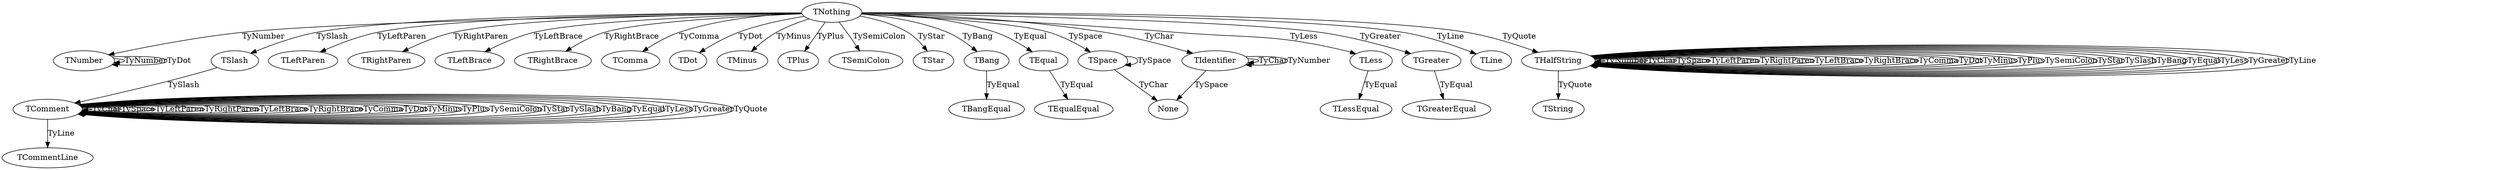 digraph {
TNothing-> TNumber [label="TyNumber"];
TNothing-> TIdentifier [label="TyChar"];
TNothing-> TLeftParen [label="TyLeftParen"];
TNothing-> TRightParen [label="TyRightParen"];
TNothing-> TLeftBrace [label="TyLeftBrace"];
TNothing-> TRightBrace [label="TyRightBrace"];
TNothing-> TComma [label="TyComma"];
TNothing-> TDot [label="TyDot"];
TNothing-> TMinus [label="TyMinus"];
TNothing-> TPlus [label="TyPlus"];
TNothing-> TSemiColon [label="TySemiColon"];
TNothing-> TStar [label="TyStar"];
TNothing-> TSlash [label="TySlash"];
TNothing-> TBang [label="TyBang"];
TNothing-> TEqual [label="TyEqual"];
TNothing-> TLess [label="TyLess"];
TNothing-> TGreater [label="TyGreater"];
TNothing-> THalfString [label="TyQuote"];
TNothing-> TLine [label="TyLine"];
TNothing-> TSpace [label="TySpace"];
TNumber-> TNumber [label="TyNumber"];
TBang-> TBangEqual [label="TyEqual"];
TEqual-> TEqualEqual [label="TyEqual"];
TLess-> TLessEqual [label="TyEqual"];
TGreater-> TGreaterEqual [label="TyEqual"];
TSpace-> TSpace [label="TySpace"];
TIdentifier-> TIdentifier [label="TyChar"];
TIdentifier-> TIdentifier [label="TyNumber"];
THalfString-> THalfString [label="TyNumber"];
THalfString-> THalfString [label="TyChar"];
THalfString-> THalfString [label="TySpace"];
THalfString-> THalfString [label="TyLeftParen"];
THalfString-> THalfString [label="TyRightParen"];
THalfString-> THalfString [label="TyLeftBrace"];
THalfString-> THalfString [label="TyRightBrace"];
THalfString-> THalfString [label="TyComma"];
THalfString-> THalfString [label="TyDot"];
THalfString-> THalfString [label="TyMinus"];
THalfString-> THalfString [label="TyPlus"];
THalfString-> THalfString [label="TySemiColon"];
THalfString-> THalfString [label="TyStar"];
THalfString-> THalfString [label="TySlash"];
THalfString-> THalfString [label="TyBang"];
THalfString-> THalfString [label="TyEqual"];
THalfString-> THalfString [label="TyLess"];
THalfString-> THalfString [label="TyGreater"];
THalfString-> TString [label="TyQuote"];
THalfString-> THalfString [label="TyLine"];
TNumber-> TNumber [label="TyDot"];
TSlash-> TComment [label="TySlash"];
TComment-> TCommentLine [label="TyLine"];
TComment-> TComment [label="TyChar"];
TComment-> TComment [label="TySpace"];
TComment-> TComment [label="TyLeftParen"];
TComment-> TComment [label="TyRightParen"];
TComment-> TComment [label="TyLeftBrace"];
TComment-> TComment [label="TyRightBrace"];
TComment-> TComment [label="TyComma"];
TComment-> TComment [label="TyDot"];
TComment-> TComment [label="TyMinus"];
TComment-> TComment [label="TyPlus"];
TComment-> TComment [label="TySemiColon"];
TComment-> TComment [label="TyStar"];
TComment-> TComment [label="TySlash"];
TComment-> TComment [label="TyBang"];
TComment-> TComment [label="TyEqual"];
TComment-> TComment [label="TyLess"];
TComment-> TComment [label="TyGreater"];
TComment-> TComment [label="TyQuote"];
TIdentifier-> None [label="TySpace"];
TSpace-> None [label="TyChar"];
}